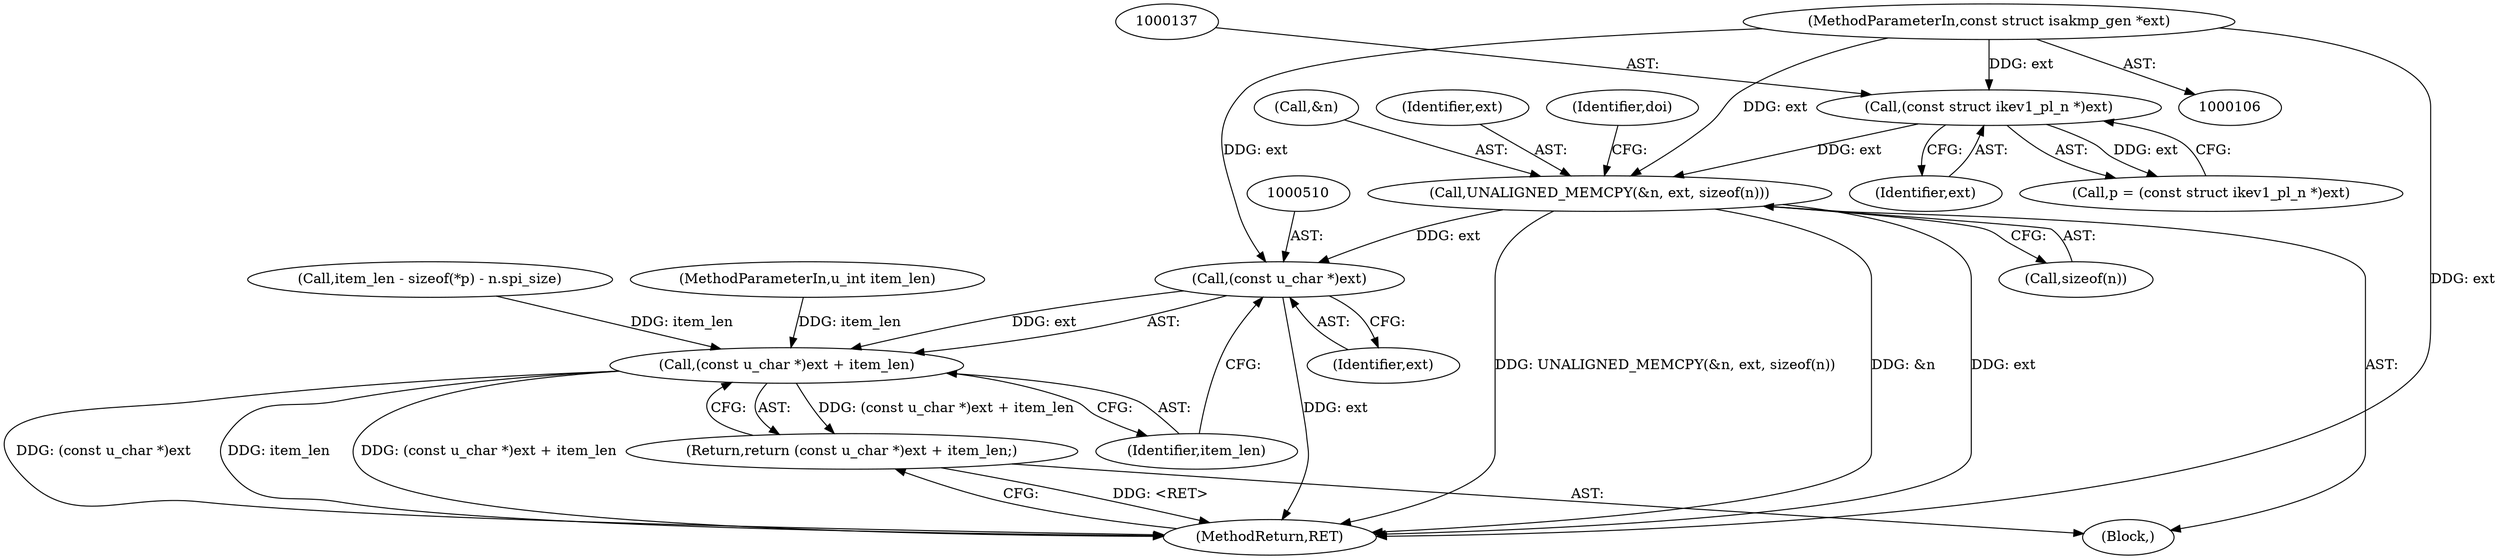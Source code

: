 digraph "0_tcpdump_c2ef693866beae071a24b45c49f9674af1df4028@pointer" {
"1000509" [label="(Call,(const u_char *)ext)"];
"1000142" [label="(Call,UNALIGNED_MEMCPY(&n, ext, sizeof(n)))"];
"1000136" [label="(Call,(const struct ikev1_pl_n *)ext)"];
"1000109" [label="(MethodParameterIn,const struct isakmp_gen *ext)"];
"1000508" [label="(Call,(const u_char *)ext + item_len)"];
"1000507" [label="(Return,return (const u_char *)ext + item_len;)"];
"1000493" [label="(Call,item_len - sizeof(*p) - n.spi_size)"];
"1000116" [label="(Block,)"];
"1000143" [label="(Call,&n)"];
"1000523" [label="(MethodReturn,RET)"];
"1000507" [label="(Return,return (const u_char *)ext + item_len;)"];
"1000134" [label="(Call,p = (const struct ikev1_pl_n *)ext)"];
"1000509" [label="(Call,(const u_char *)ext)"];
"1000142" [label="(Call,UNALIGNED_MEMCPY(&n, ext, sizeof(n)))"];
"1000508" [label="(Call,(const u_char *)ext + item_len)"];
"1000110" [label="(MethodParameterIn,u_int item_len)"];
"1000145" [label="(Identifier,ext)"];
"1000138" [label="(Identifier,ext)"];
"1000146" [label="(Call,sizeof(n))"];
"1000149" [label="(Identifier,doi)"];
"1000109" [label="(MethodParameterIn,const struct isakmp_gen *ext)"];
"1000511" [label="(Identifier,ext)"];
"1000512" [label="(Identifier,item_len)"];
"1000136" [label="(Call,(const struct ikev1_pl_n *)ext)"];
"1000509" -> "1000508"  [label="AST: "];
"1000509" -> "1000511"  [label="CFG: "];
"1000510" -> "1000509"  [label="AST: "];
"1000511" -> "1000509"  [label="AST: "];
"1000512" -> "1000509"  [label="CFG: "];
"1000509" -> "1000523"  [label="DDG: ext"];
"1000509" -> "1000508"  [label="DDG: ext"];
"1000142" -> "1000509"  [label="DDG: ext"];
"1000109" -> "1000509"  [label="DDG: ext"];
"1000142" -> "1000116"  [label="AST: "];
"1000142" -> "1000146"  [label="CFG: "];
"1000143" -> "1000142"  [label="AST: "];
"1000145" -> "1000142"  [label="AST: "];
"1000146" -> "1000142"  [label="AST: "];
"1000149" -> "1000142"  [label="CFG: "];
"1000142" -> "1000523"  [label="DDG: UNALIGNED_MEMCPY(&n, ext, sizeof(n))"];
"1000142" -> "1000523"  [label="DDG: ext"];
"1000142" -> "1000523"  [label="DDG: &n"];
"1000136" -> "1000142"  [label="DDG: ext"];
"1000109" -> "1000142"  [label="DDG: ext"];
"1000136" -> "1000134"  [label="AST: "];
"1000136" -> "1000138"  [label="CFG: "];
"1000137" -> "1000136"  [label="AST: "];
"1000138" -> "1000136"  [label="AST: "];
"1000134" -> "1000136"  [label="CFG: "];
"1000136" -> "1000134"  [label="DDG: ext"];
"1000109" -> "1000136"  [label="DDG: ext"];
"1000109" -> "1000106"  [label="AST: "];
"1000109" -> "1000523"  [label="DDG: ext"];
"1000508" -> "1000507"  [label="AST: "];
"1000508" -> "1000512"  [label="CFG: "];
"1000512" -> "1000508"  [label="AST: "];
"1000507" -> "1000508"  [label="CFG: "];
"1000508" -> "1000523"  [label="DDG: (const u_char *)ext"];
"1000508" -> "1000523"  [label="DDG: item_len"];
"1000508" -> "1000523"  [label="DDG: (const u_char *)ext + item_len"];
"1000508" -> "1000507"  [label="DDG: (const u_char *)ext + item_len"];
"1000493" -> "1000508"  [label="DDG: item_len"];
"1000110" -> "1000508"  [label="DDG: item_len"];
"1000507" -> "1000116"  [label="AST: "];
"1000523" -> "1000507"  [label="CFG: "];
"1000507" -> "1000523"  [label="DDG: <RET>"];
}
